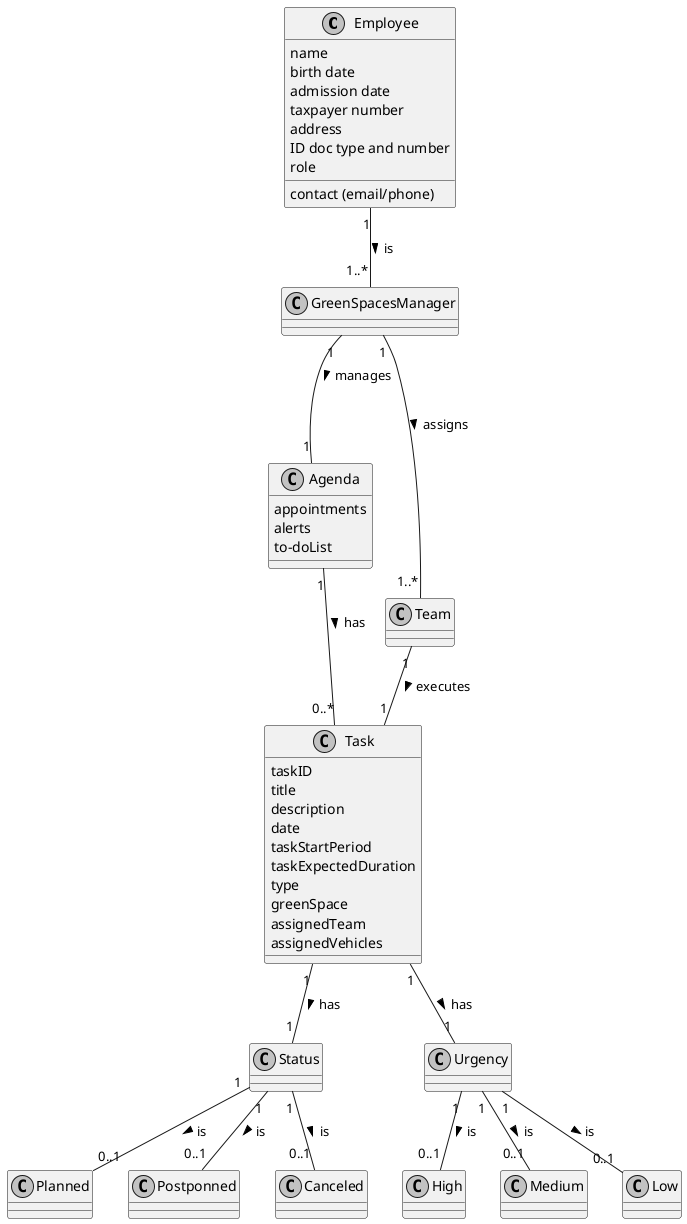 @startuml
skinparam monochrome true
skinparam packageStyle rectangle
skinparam shadowing false

skinparam classAttributeIconSize 0

class Employee {
    name
    birth date
    contact (email/phone)
    admission date
    taxpayer number
    address
    ID doc type and number
    role
}



class Agenda {
    appointments
    alerts
    to-doList
}

class Task {
    taskID
    title
    description
    date
    taskStartPeriod
    taskExpectedDuration
    type
    greenSpace
    assignedTeam
    assignedVehicles
}

class Status {
}

class Urgency{
}

class GreenSpacesManager{

}



class Team{
}

Employee "1" -- "1..*" GreenSpacesManager : is >
Agenda "1" -- "0..*" Task : has >
Team "1" -- "1" Task : executes >
GreenSpacesManager "1" -- "1" Agenda : manages >
GreenSpacesManager "1" --- "1..*" Team : assigns >
Task "1" -- "1" Status : has >
Task "1" -- "1" Urgency : has >
Status "1" -- "0..1" Planned : is >
Status "1" -- "0..1" Postponned : is >
Status "1" -- "0..1" Canceled : is >
Urgency "1" -- "0..1" High : is >
Urgency "1" -- "0..1" Medium : is >
Urgency "1" -- "0..1" Low : is >


@enduml